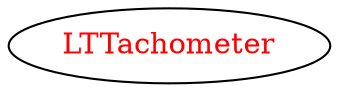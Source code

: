 digraph dependencyGraph {
 concentrate=true;
 ranksep="2.0";
 rankdir="LR"; 
 splines="ortho";
"LTTachometer" [fontcolor="red"];
}